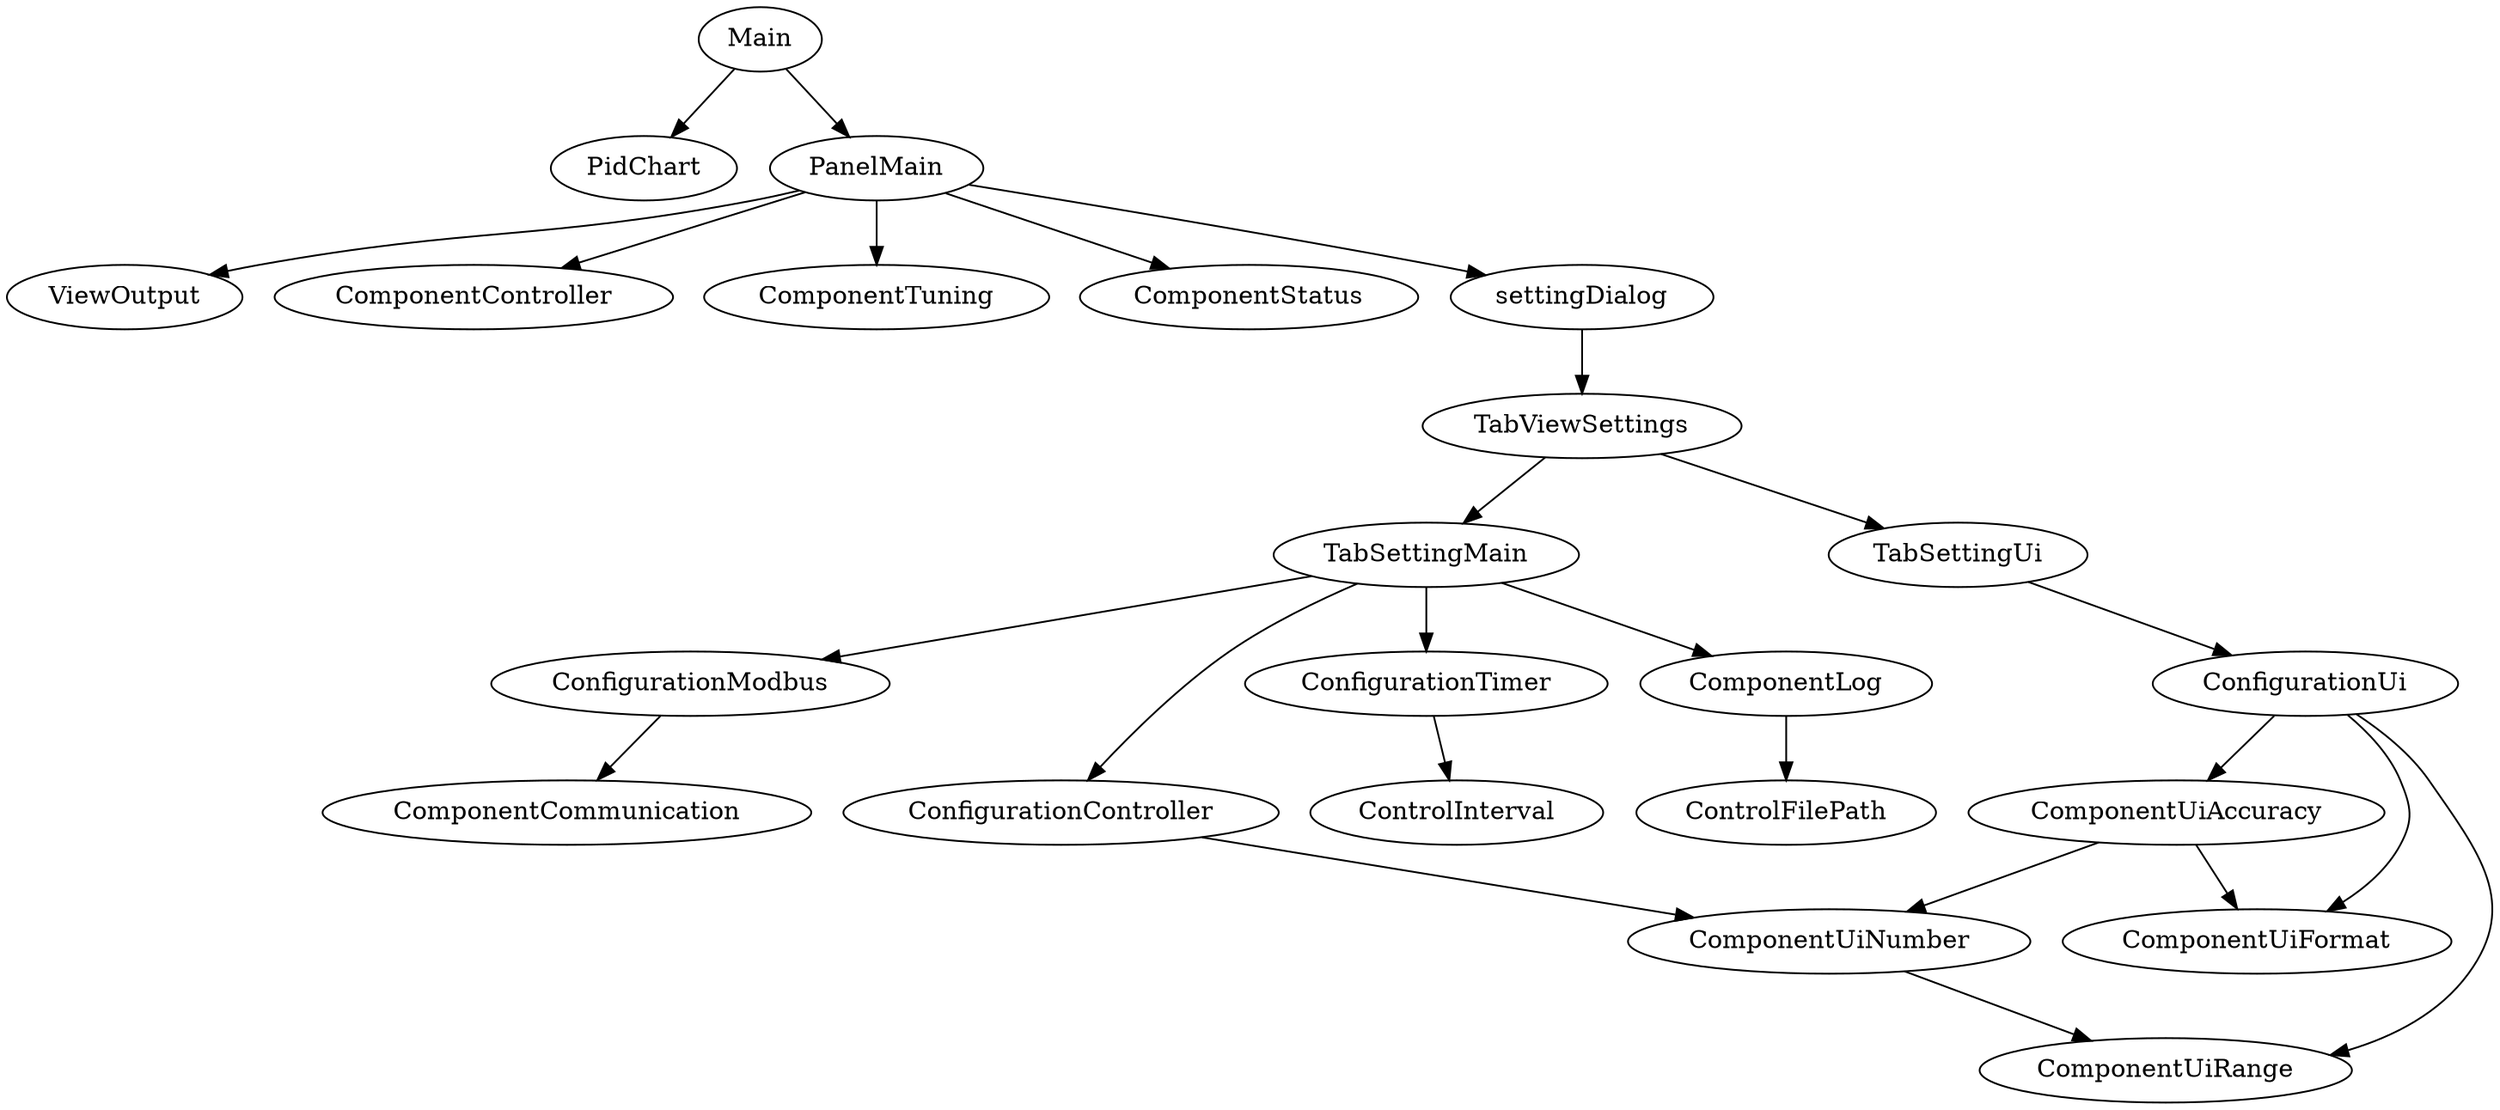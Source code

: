 digraph G {

  Main -> PidChart;
  Main -> PanelMain -> ViewOutput;
  PanelMain -> ComponentController;
  PanelMain -> ComponentTuning;
  PanelMain -> ComponentStatus;
  PanelMain -> settingDialog -> TabViewSettings -> TabSettingMain -> ConfigurationModbus -> ComponentCommunication;
  TabViewSettings -> TabSettingUi -> ConfigurationUi -> ComponentUiAccuracy -> ComponentUiFormat;
  ComponentUiAccuracy -> ComponentUiNumber -> ComponentUiRange;
  ConfigurationUi -> ComponentUiRange;
  ConfigurationUi -> ComponentUiFormat;
  TabSettingMain -> ConfigurationController -> ComponentUiNumber;
  TabSettingMain -> ConfigurationTimer -> ControlInterval;
  TabSettingMain -> ComponentLog -> ControlFilePath;
  
}

